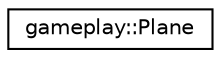 digraph G
{
  edge [fontname="Helvetica",fontsize="10",labelfontname="Helvetica",labelfontsize="10"];
  node [fontname="Helvetica",fontsize="10",shape=record];
  rankdir="LR";
  Node1 [label="gameplay::Plane",height=0.2,width=0.4,color="black", fillcolor="white", style="filled",URL="$classgameplay_1_1_plane.html"];
}
